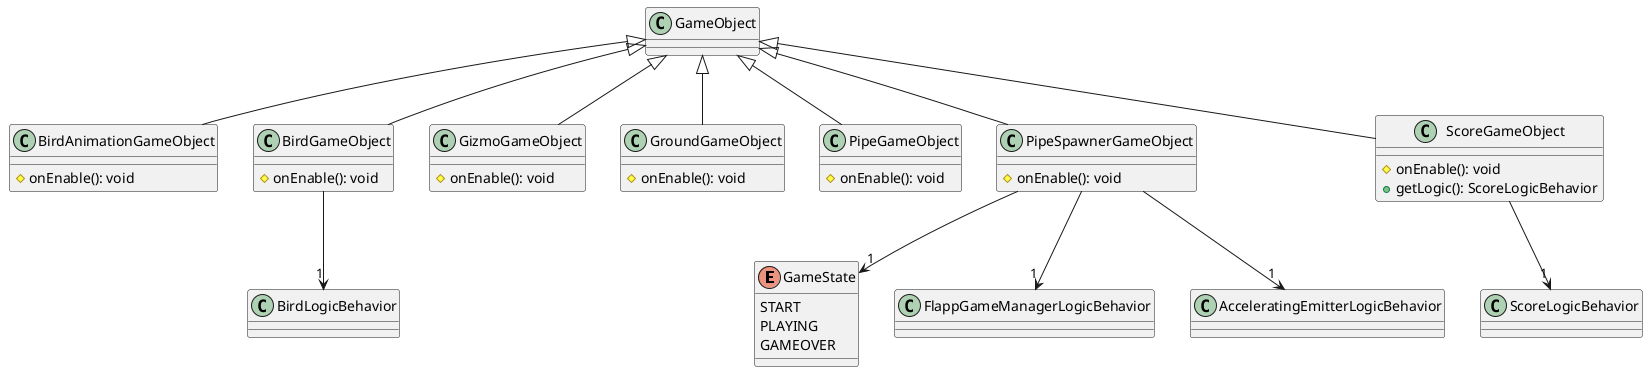@startuml
enum GameState {
    START
    PLAYING
    GAMEOVER
}
class BirdAnimationGameObject extends GameObject {
    #onEnable(): void
}
class BirdGameObject extends GameObject {
    #onEnable(): void
}
class GizmoGameObject extends GameObject {
    #onEnable(): void
}
class GroundGameObject extends GameObject {
    #onEnable(): void
}
class PipeGameObject extends GameObject {
    #onEnable(): void
}
class PipeSpawnerGameObject extends GameObject {
    #onEnable(): void
}
class ScoreGameObject extends GameObject {
    #onEnable(): void
    +getLogic(): ScoreLogicBehavior
}
BirdGameObject --> "1" BirdLogicBehavior
PipeSpawnerGameObject --> "1" FlappGameManagerLogicBehavior
PipeSpawnerGameObject --> "1" AcceleratingEmitterLogicBehavior
PipeSpawnerGameObject --> "1" GameState
ScoreGameObject --> "1" ScoreLogicBehavior
@enduml
